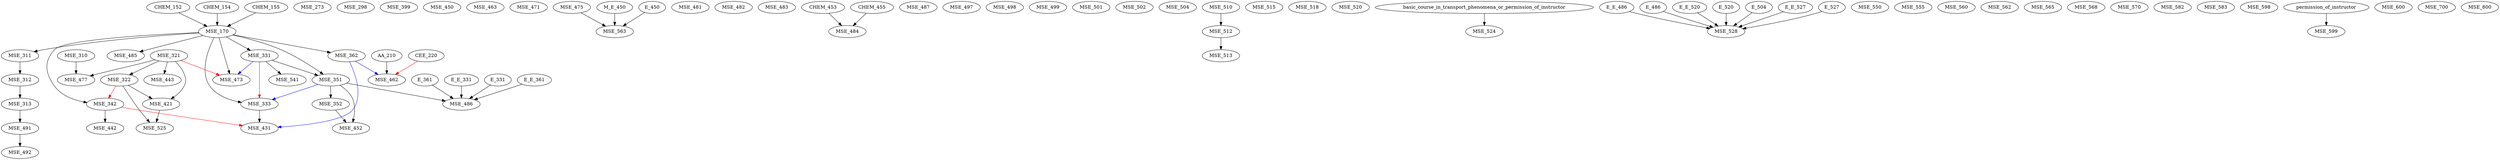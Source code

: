 digraph G {
    edge [color=black];
    CHEM_152 -> MSE_170;
    CHEM_154 -> MSE_170;
    CHEM_155 -> MSE_170;
    MSE_273;
    MSE_298;
    MSE_310;
    edge [color=black];
    MSE_170 -> MSE_311;
    edge [color=black];
    MSE_311 -> MSE_312;
    edge [color=black];
    MSE_312 -> MSE_313;
    MSE_321;
    edge [color=black];
    MSE_321 -> MSE_322;
    edge [color=black];
    MSE_170 -> MSE_331;
    edge [color=black];
    MSE_170 -> MSE_333;
    edge [color=red];
    MSE_331 -> MSE_333;
    edge [color=blue];
    MSE_351 -> MSE_333;
    edge [color=black];
    MSE_170 -> MSE_342;
    edge [color=red];
    MSE_322 -> MSE_342;
    edge [color=black];
    MSE_170 -> MSE_351;
    MSE_331 -> MSE_351;
    edge [color=black];
    MSE_351 -> MSE_352;
    edge [color=black];
    MSE_170 -> MSE_362;
    MSE_399;
    edge [color=black];
    MSE_321 -> MSE_421;
    MSE_322 -> MSE_421;
    edge [color=black];
    MSE_333 -> MSE_431;
    edge [color=red];
    MSE_342 -> MSE_431;
    edge [color=blue];
    MSE_362 -> MSE_431;
    edge [color=black];
    MSE_342 -> MSE_442;
    edge [color=black];
    MSE_321 -> MSE_443;
    MSE_450;
    edge [color=black];
    MSE_351 -> MSE_452;
    MSE_352 -> MSE_452;
    edge [color=black];
    AA_210 -> MSE_462;
    edge [color=red];
    CEE_220 -> MSE_462;
    edge [color=blue];
    MSE_362 -> MSE_462;
    MSE_463;
    MSE_471;
    edge [color=black];
    MSE_170 -> MSE_473;
    edge [color=red];
    MSE_321 -> MSE_473;
    edge [color=blue];
    MSE_331 -> MSE_473;
    MSE_475;
    edge [color=black];
    MSE_310 -> MSE_477;
    MSE_321 -> MSE_477;
    MSE_481;
    MSE_482;
    MSE_483;
    edge [color=black];
    CHEM_453 -> MSE_484;
    CHEM_455 -> MSE_484;
    edge [color=black];
    MSE_170 -> MSE_485;
    edge [color=black];
    E_E_331 -> MSE_486;
    E_331 -> MSE_486;
    E_E_361 -> MSE_486;
    E_361 -> MSE_486;
    MSE_351 -> MSE_486;
    MSE_487;
    edge [color=black];
    MSE_313 -> MSE_491;
    edge [color=black];
    MSE_491 -> MSE_492;
    MSE_497;
    MSE_498;
    MSE_499;
    MSE_501;
    MSE_502;
    MSE_504;
    MSE_510;
    edge [color=black];
    MSE_510 -> MSE_512;
    edge [color=black];
    MSE_512 -> MSE_513;
    MSE_515;
    MSE_518;
    MSE_520;
    edge [color=black];
    basic_course_in_transport_phenomena_or_permission_of_instructor -> MSE_524;
    edge [color=black];
    MSE_322 -> MSE_525;
    MSE_421 -> MSE_525;
    edge [color=black];
    E_E_486 -> MSE_528;
    E_486 -> MSE_528;
    E_E_520 -> MSE_528;
    E_520 -> MSE_528;
    E_504 -> MSE_528;
    E_E_527 -> MSE_528;
    E_527 -> MSE_528;
    edge [color=black];
    MSE_331 -> MSE_541;
    MSE_550;
    MSE_555;
    MSE_560;
    MSE_562;
    edge [color=black];
    MSE_475 -> MSE_563;
    M_E_450 -> MSE_563;
    E_450 -> MSE_563;
    MSE_565;
    MSE_568;
    MSE_570;
    MSE_582;
    MSE_583;
    MSE_598;
    edge [color=black];
    permission_of_instructor -> MSE_599;
    MSE_600;
    MSE_700;
    MSE_800;
}
